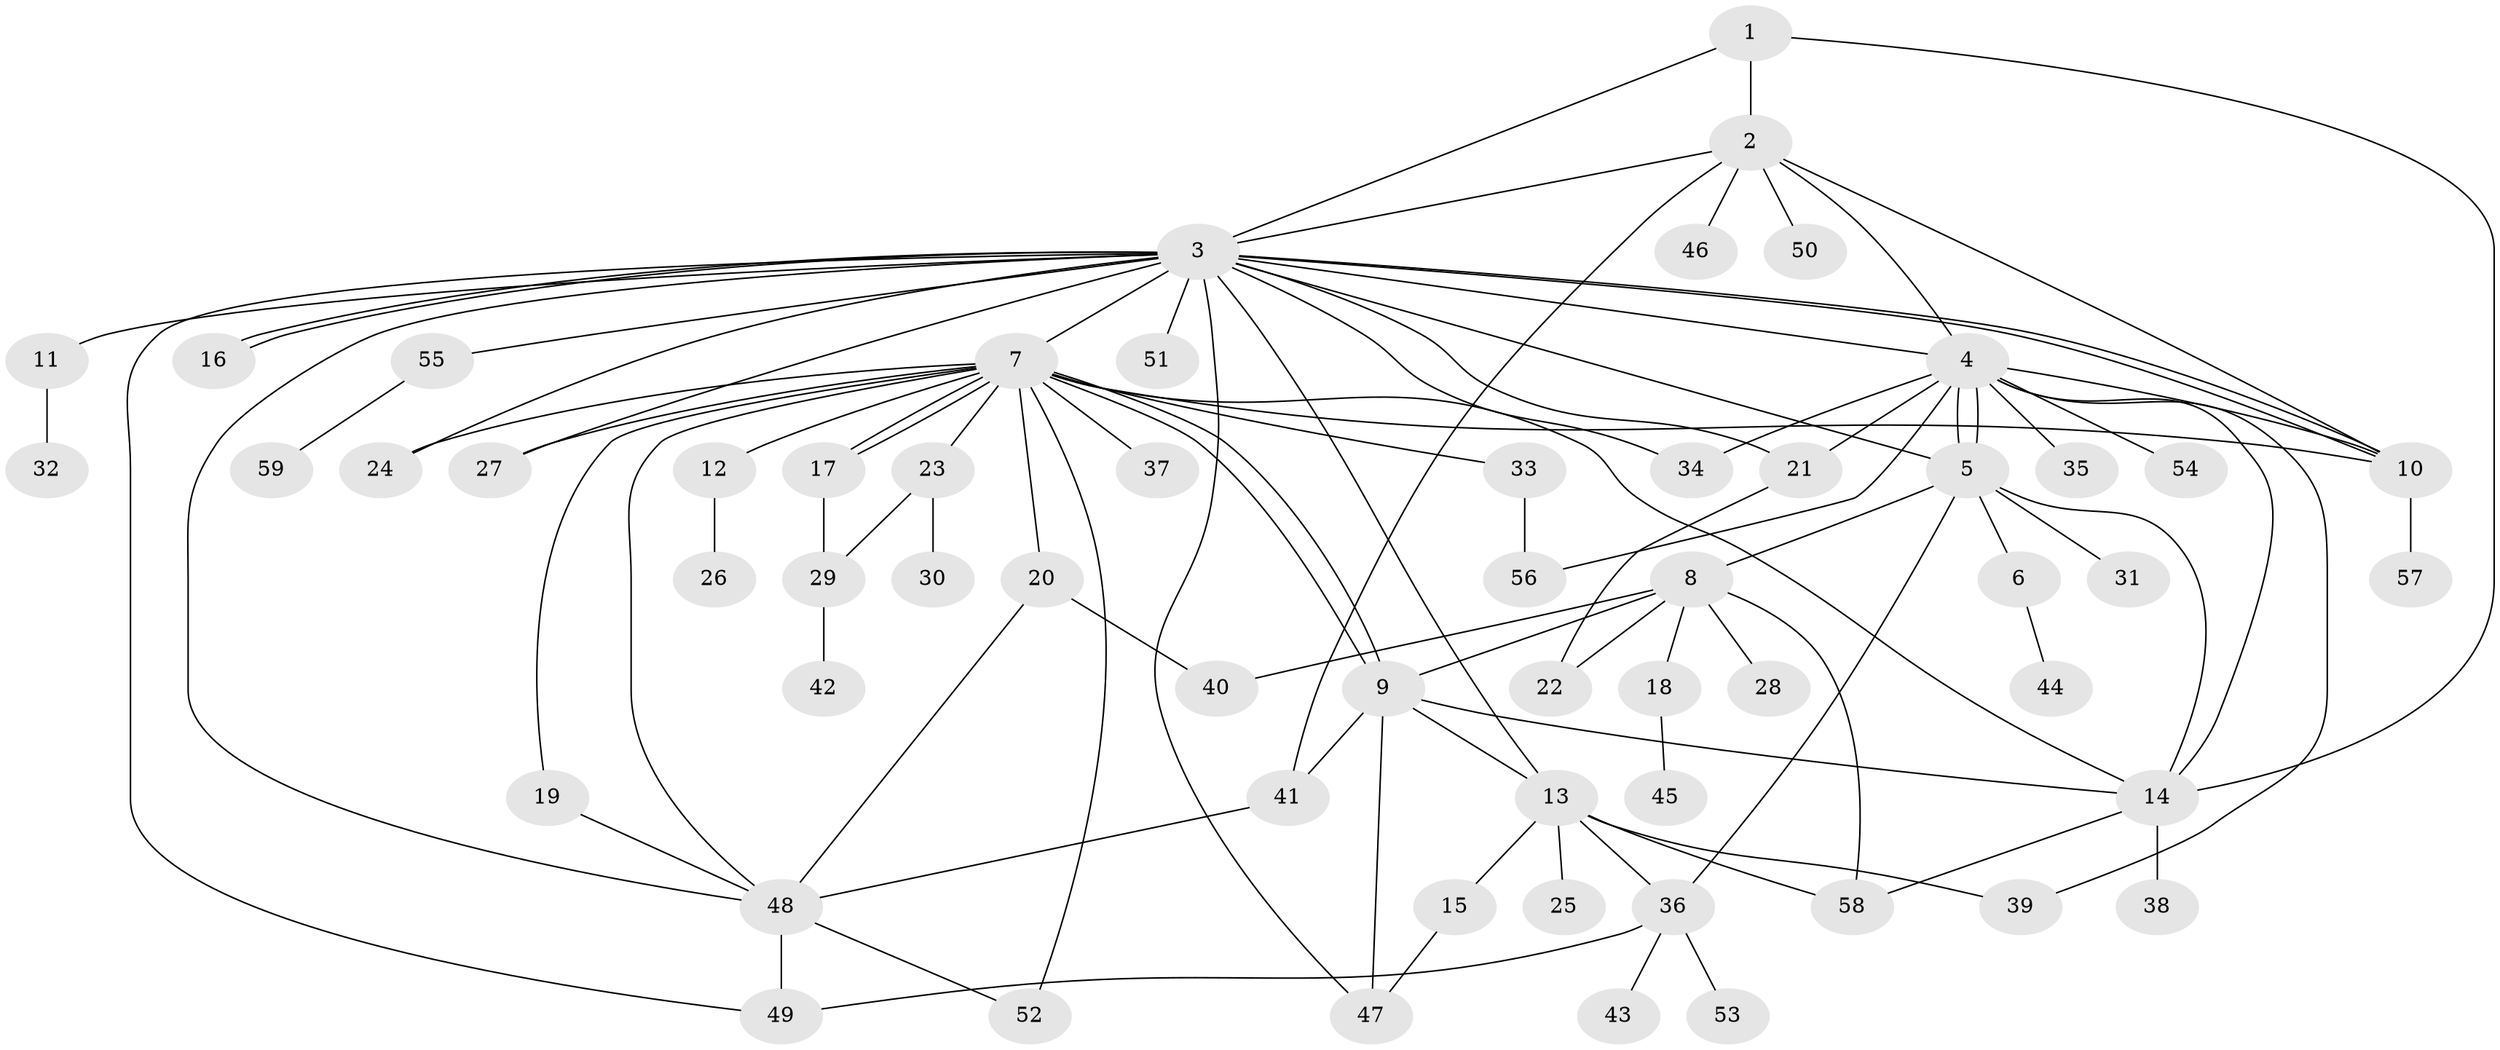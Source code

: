 // Generated by graph-tools (version 1.1) at 2025/35/03/09/25 02:35:46]
// undirected, 59 vertices, 97 edges
graph export_dot {
graph [start="1"]
  node [color=gray90,style=filled];
  1;
  2;
  3;
  4;
  5;
  6;
  7;
  8;
  9;
  10;
  11;
  12;
  13;
  14;
  15;
  16;
  17;
  18;
  19;
  20;
  21;
  22;
  23;
  24;
  25;
  26;
  27;
  28;
  29;
  30;
  31;
  32;
  33;
  34;
  35;
  36;
  37;
  38;
  39;
  40;
  41;
  42;
  43;
  44;
  45;
  46;
  47;
  48;
  49;
  50;
  51;
  52;
  53;
  54;
  55;
  56;
  57;
  58;
  59;
  1 -- 2;
  1 -- 3;
  1 -- 14;
  2 -- 3;
  2 -- 4;
  2 -- 10;
  2 -- 41;
  2 -- 46;
  2 -- 50;
  3 -- 4;
  3 -- 5;
  3 -- 7;
  3 -- 10;
  3 -- 10;
  3 -- 11;
  3 -- 13;
  3 -- 16;
  3 -- 16;
  3 -- 21;
  3 -- 24;
  3 -- 27;
  3 -- 34;
  3 -- 47;
  3 -- 48;
  3 -- 49;
  3 -- 51;
  3 -- 55;
  4 -- 5;
  4 -- 5;
  4 -- 10;
  4 -- 14;
  4 -- 21;
  4 -- 34;
  4 -- 35;
  4 -- 39;
  4 -- 54;
  4 -- 56;
  5 -- 6;
  5 -- 8;
  5 -- 14;
  5 -- 31;
  5 -- 36;
  6 -- 44;
  7 -- 9;
  7 -- 9;
  7 -- 10;
  7 -- 12;
  7 -- 14;
  7 -- 17;
  7 -- 17;
  7 -- 19;
  7 -- 20;
  7 -- 23;
  7 -- 24;
  7 -- 27;
  7 -- 33;
  7 -- 37;
  7 -- 48;
  7 -- 52;
  8 -- 9;
  8 -- 18;
  8 -- 22;
  8 -- 28;
  8 -- 40;
  8 -- 58;
  9 -- 13;
  9 -- 14;
  9 -- 41;
  9 -- 47;
  10 -- 57;
  11 -- 32;
  12 -- 26;
  13 -- 15;
  13 -- 25;
  13 -- 36;
  13 -- 39;
  13 -- 58;
  14 -- 38;
  14 -- 58;
  15 -- 47;
  17 -- 29;
  18 -- 45;
  19 -- 48;
  20 -- 40;
  20 -- 48;
  21 -- 22;
  23 -- 29;
  23 -- 30;
  29 -- 42;
  33 -- 56;
  36 -- 43;
  36 -- 49;
  36 -- 53;
  41 -- 48;
  48 -- 49;
  48 -- 52;
  55 -- 59;
}
